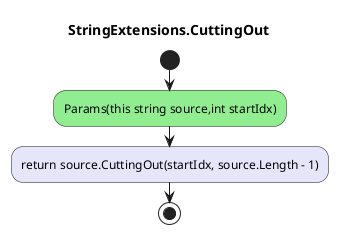 @startuml StringExtensions.CuttingOut
title StringExtensions.CuttingOut
start
#LightGreen:Params(this string source,int startIdx);
#Lavender:return source.CuttingOut(startIdx, source.Length - 1);
stop
@enduml
